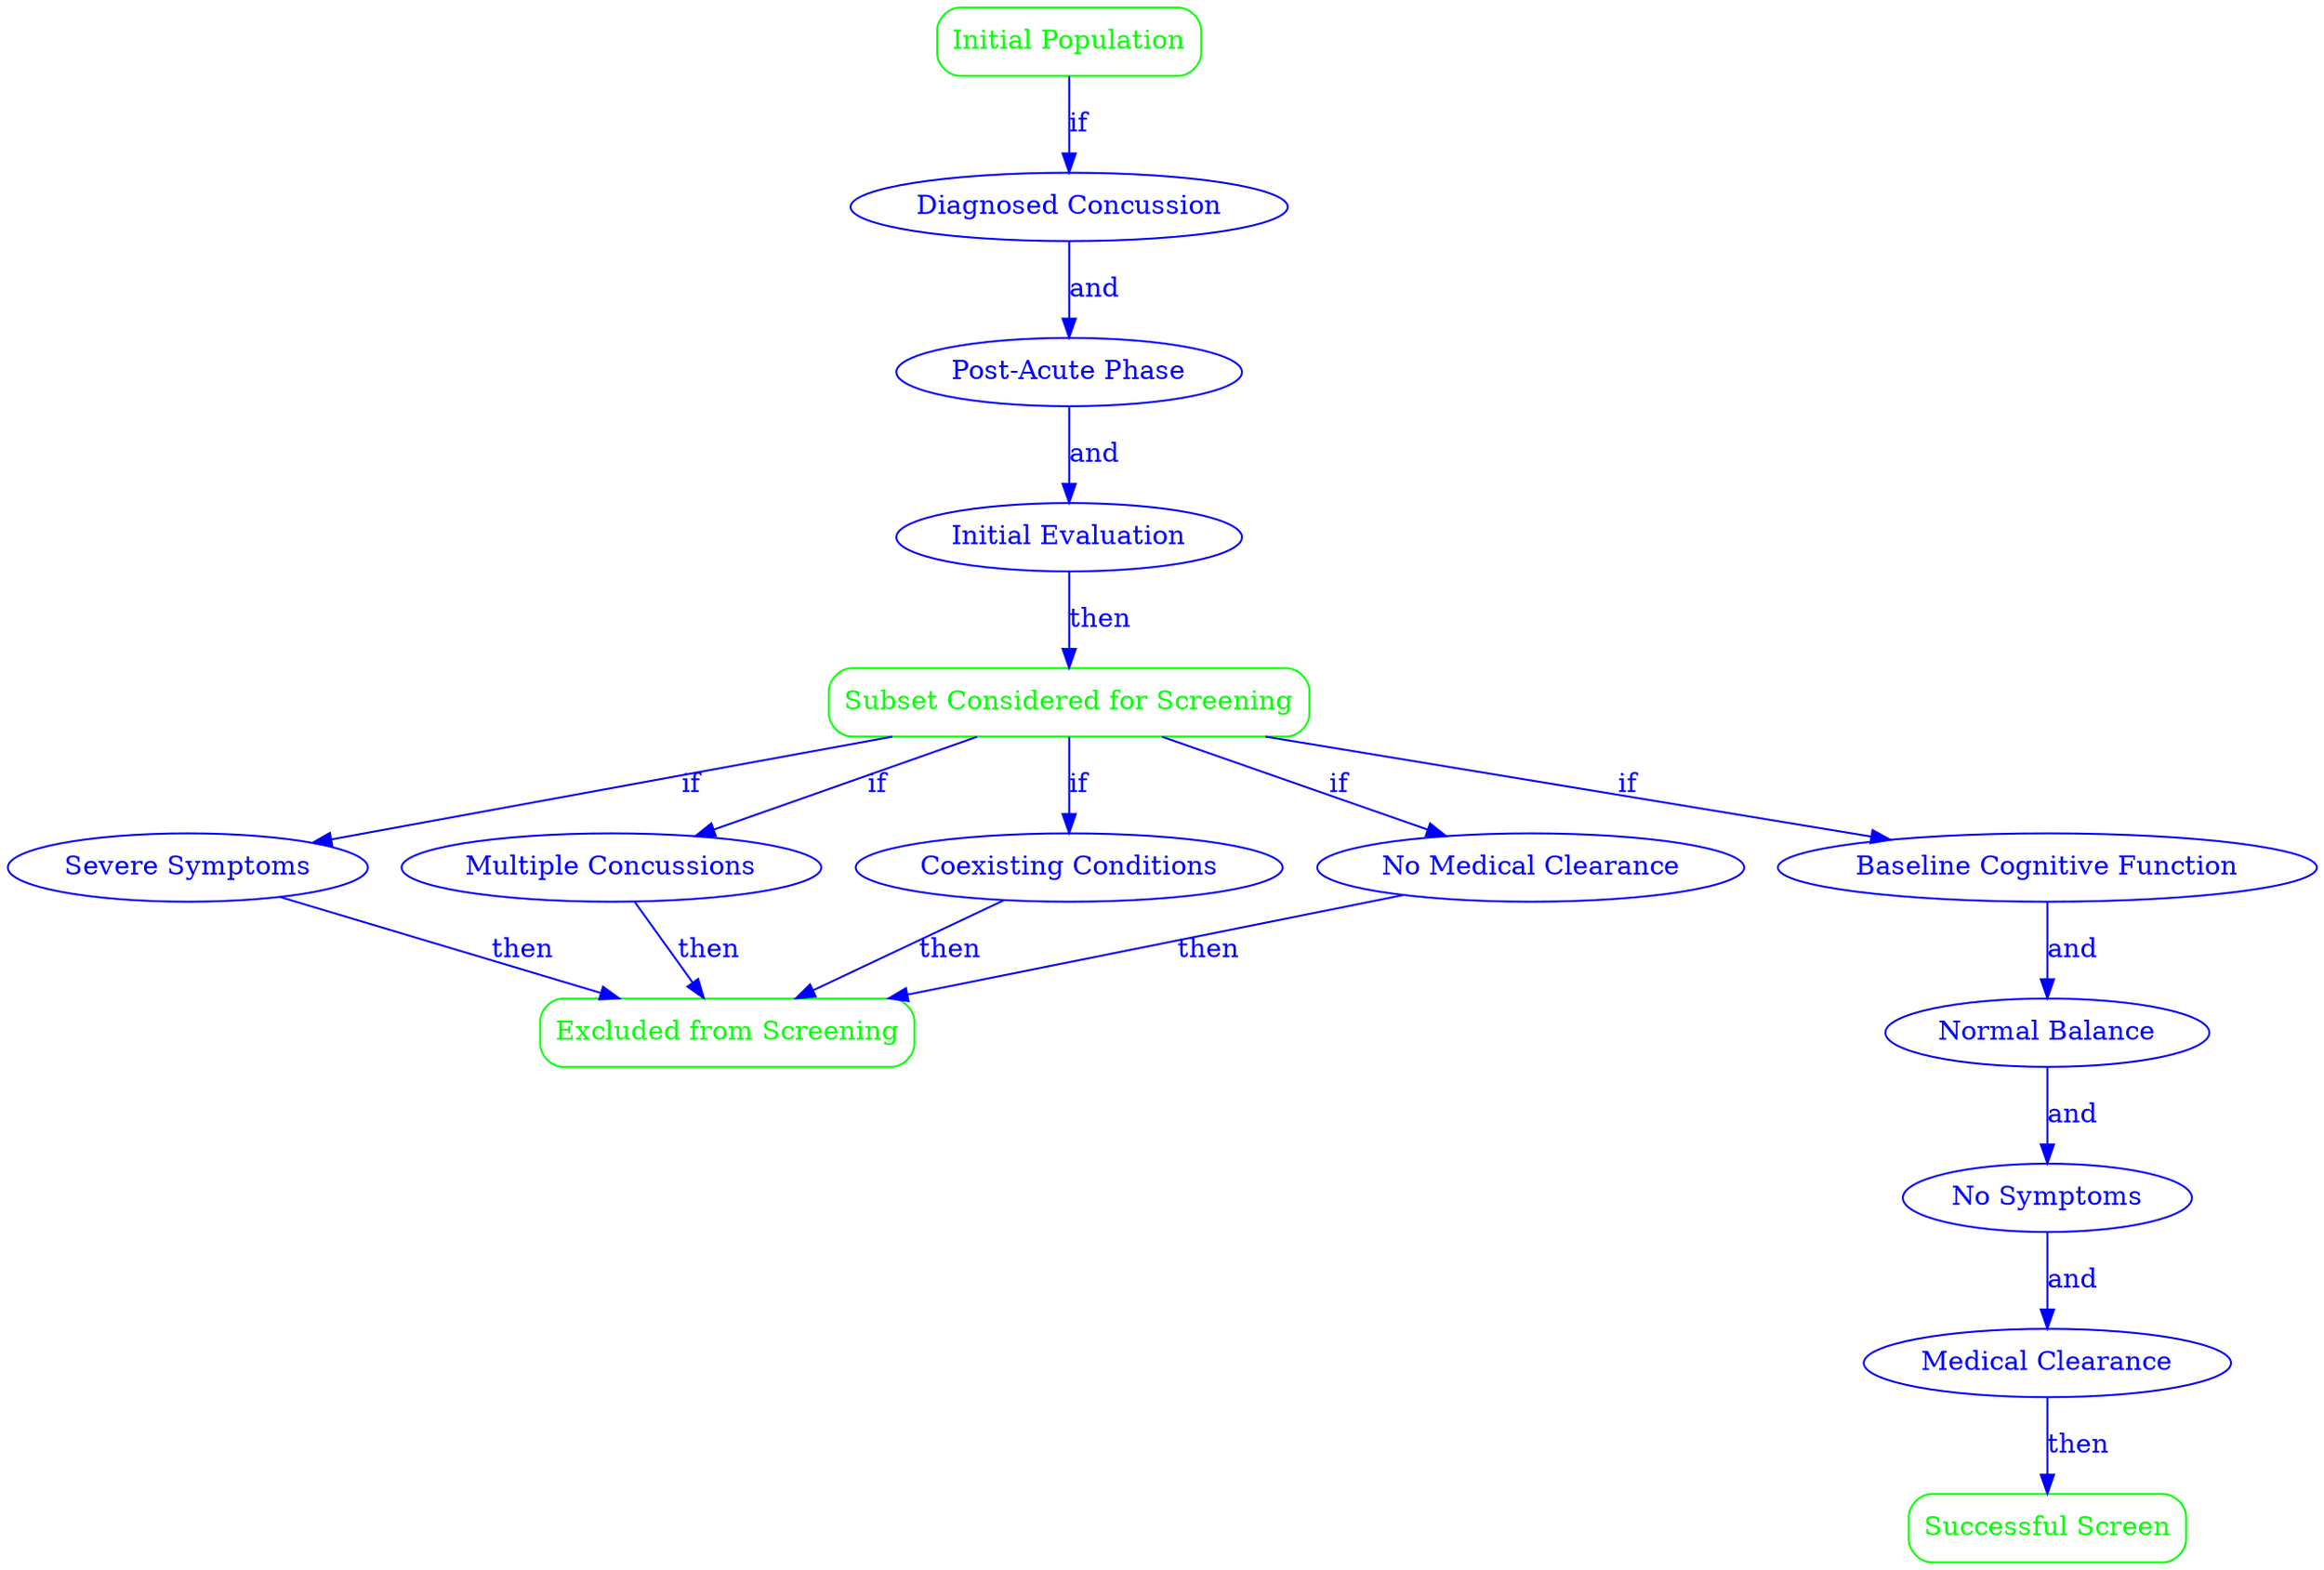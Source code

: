 digraph ReturnToPlayProtocol {
    rankdir=TB;

    // Populations
    InitialPopulation [label="Initial Population", shape=box, style=rounded, color=green, fontcolor=green, comment="All individuals who have participated in sports activities and have been diagnosed with a concussion."];
    SubsetScreening [label="Subset Considered for Screening", shape=box, style=rounded, color=green, fontcolor=green, comment="Individuals from the initial population who meet specific criteria for screening."];
    Excluded [label="Excluded from Screening", shape=box, style=rounded, color=green, fontcolor=green, comment="Individuals excluded from screening based on specific criteria."];
    SuccessfulScreen [label="Successful Screen", shape=box, style=rounded, color=green, fontcolor=green, comment="Individuals who meet all conditions for successful screening."];

    // Criteria for Subset Screening
    DiagnosedConcussion [label="Diagnosed Concussion", shape=ellipse, color=blue, fontcolor=blue, comment="Diagnosed with a concussion by a qualified healthcare professional."];
    PostAcutePhase [label="Post-Acute Phase", shape=ellipse, color=blue, fontcolor=blue, comment="Currently in the post-acute phase of concussion recovery, typically defined as 24 hours post-injury."];
    InitialEvaluation [label="Initial Evaluation", shape=ellipse, color=blue, fontcolor=blue, comment="Received initial medical evaluation and management according to standard concussion care guidelines."];

    // Exclusion Criteria
    SevereSymptoms [label="Severe Symptoms", shape=ellipse, color=blue, fontcolor=blue, comment="Presence of severe or worsening neurological symptoms that require immediate medical intervention."];
    MultipleConcussions [label="Multiple Concussions", shape=ellipse, color=blue, fontcolor=blue, comment="History of multiple concussions with prolonged recovery periods."];
    CoexistingConditions [label="Coexisting Conditions", shape=ellipse, color=blue, fontcolor=blue, comment="Co-existing medical conditions that may complicate concussion recovery."];
    NoClearance [label="No Medical Clearance", shape=ellipse, color=blue, fontcolor=blue, comment="Lack of medical clearance from a healthcare professional to begin the return-to-play protocol."];

    // Conditions for Successful Screen
    BaselineCognitive [label="Baseline Cognitive Function", shape=ellipse, color=blue, fontcolor=blue, comment="Return to baseline levels of cognitive function as evidenced by neurocognitive testing."];
    NormalBalance [label="Normal Balance", shape=ellipse, color=blue, fontcolor=blue, comment="Exhibits normal balance and coordination comparable to pre-injury levels."];
    NoSymptoms [label="No Symptoms", shape=ellipse, color=blue, fontcolor=blue, comment="Reports no concussion-related symptoms or a significant reduction in symptoms."];
    MedicalClearance [label="Medical Clearance", shape=ellipse, color=blue, fontcolor=blue, comment="Receives medical clearance from a healthcare professional to progress through the stages of the return-to-play protocol."];

    // Paths
    InitialPopulation -> DiagnosedConcussion [label="if", color=blue, fontcolor=blue];
    DiagnosedConcussion -> PostAcutePhase [label="and", color=blue, fontcolor=blue];
    PostAcutePhase -> InitialEvaluation [label="and", color=blue, fontcolor=blue];
    InitialEvaluation -> SubsetScreening [label="then", color=blue, fontcolor=blue];

    SubsetScreening -> SevereSymptoms [label="if", color=blue, fontcolor=blue];
    SevereSymptoms -> Excluded [label="then", color=blue, fontcolor=blue];

    SubsetScreening -> MultipleConcussions [label="if", color=blue, fontcolor=blue];
    MultipleConcussions -> Excluded [label="then", color=blue, fontcolor=blue];

    SubsetScreening -> CoexistingConditions [label="if", color=blue, fontcolor=blue];
    CoexistingConditions -> Excluded [label="then", color=blue, fontcolor=blue];

    SubsetScreening -> NoClearance [label="if", color=blue, fontcolor=blue];
    NoClearance -> Excluded [label="then", color=blue, fontcolor=blue];

    SubsetScreening -> BaselineCognitive [label="if", color=blue, fontcolor=blue];
    BaselineCognitive -> NormalBalance [label="and", color=blue, fontcolor=blue];
    NormalBalance -> NoSymptoms [label="and", color=blue, fontcolor=blue];
    NoSymptoms -> MedicalClearance [label="and", color=blue, fontcolor=blue];
    MedicalClearance -> SuccessfulScreen [label="then", color=blue, fontcolor=blue];
}